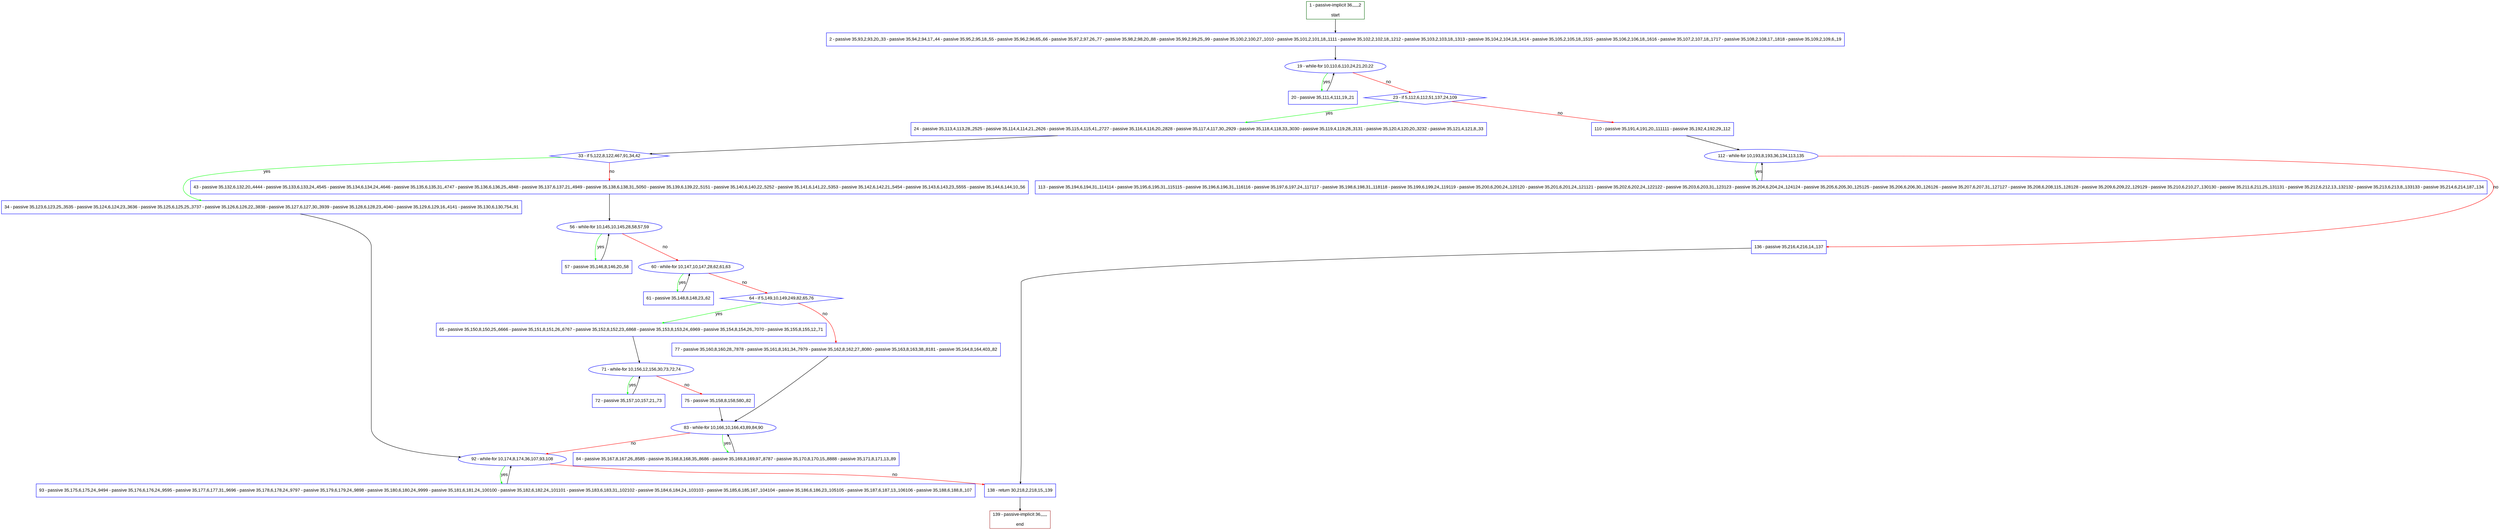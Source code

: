 digraph "" {
  graph [pack="true", label="", fontsize="12", packmode="clust", fontname="Arial", fillcolor="#FFFFCC", bgcolor="white", style="rounded,filled", compound="true"];
  node [node_initialized="no", label="", color="grey", fontsize="12", fillcolor="white", fontname="Arial", style="filled", shape="rectangle", compound="true", fixedsize="false"];
  edge [fontcolor="black", arrowhead="normal", arrowtail="none", arrowsize="0.5", ltail="", label="", color="black", fontsize="12", lhead="", fontname="Arial", dir="forward", compound="true"];
  __N1 [label="2 - passive 35,93,2,93,20,,33 - passive 35,94,2,94,17,,44 - passive 35,95,2,95,18,,55 - passive 35,96,2,96,65,,66 - passive 35,97,2,97,26,,77 - passive 35,98,2,98,20,,88 - passive 35,99,2,99,25,,99 - passive 35,100,2,100,27,,1010 - passive 35,101,2,101,18,,1111 - passive 35,102,2,102,18,,1212 - passive 35,103,2,103,18,,1313 - passive 35,104,2,104,18,,1414 - passive 35,105,2,105,18,,1515 - passive 35,106,2,106,18,,1616 - passive 35,107,2,107,18,,1717 - passive 35,108,2,108,17,,1818 - passive 35,109,2,109,6,,19", color="#0000ff", fillcolor="#ffffff", style="filled", shape="box"];
  __N2 [label="1 - passive-implicit 36,,,,,,2\n\nstart", color="#006400", fillcolor="#ffffff", style="filled", shape="box"];
  __N3 [label="19 - while-for 10,110,6,110,24,21,20,22", color="#0000ff", fillcolor="#ffffff", style="filled", shape="oval"];
  __N4 [label="20 - passive 35,111,4,111,19,,21", color="#0000ff", fillcolor="#ffffff", style="filled", shape="box"];
  __N5 [label="23 - if 5,112,6,112,51,137,24,109", color="#0000ff", fillcolor="#ffffff", style="filled", shape="diamond"];
  __N6 [label="24 - passive 35,113,4,113,28,,2525 - passive 35,114,4,114,21,,2626 - passive 35,115,4,115,41,,2727 - passive 35,116,4,116,20,,2828 - passive 35,117,4,117,30,,2929 - passive 35,118,4,118,33,,3030 - passive 35,119,4,119,28,,3131 - passive 35,120,4,120,20,,3232 - passive 35,121,4,121,8,,33", color="#0000ff", fillcolor="#ffffff", style="filled", shape="box"];
  __N7 [label="110 - passive 35,191,4,191,20,,111111 - passive 35,192,4,192,29,,112", color="#0000ff", fillcolor="#ffffff", style="filled", shape="box"];
  __N8 [label="33 - if 5,122,8,122,467,91,34,42", color="#0000ff", fillcolor="#ffffff", style="filled", shape="diamond"];
  __N9 [label="34 - passive 35,123,6,123,25,,3535 - passive 35,124,6,124,23,,3636 - passive 35,125,6,125,25,,3737 - passive 35,126,6,126,22,,3838 - passive 35,127,6,127,30,,3939 - passive 35,128,6,128,23,,4040 - passive 35,129,6,129,16,,4141 - passive 35,130,6,130,754,,91", color="#0000ff", fillcolor="#ffffff", style="filled", shape="box"];
  __N10 [label="43 - passive 35,132,6,132,20,,4444 - passive 35,133,6,133,24,,4545 - passive 35,134,6,134,24,,4646 - passive 35,135,6,135,31,,4747 - passive 35,136,6,136,25,,4848 - passive 35,137,6,137,21,,4949 - passive 35,138,6,138,31,,5050 - passive 35,139,6,139,22,,5151 - passive 35,140,6,140,22,,5252 - passive 35,141,6,141,22,,5353 - passive 35,142,6,142,21,,5454 - passive 35,143,6,143,23,,5555 - passive 35,144,6,144,10,,56", color="#0000ff", fillcolor="#ffffff", style="filled", shape="box"];
  __N11 [label="92 - while-for 10,174,8,174,36,107,93,108", color="#0000ff", fillcolor="#ffffff", style="filled", shape="oval"];
  __N12 [label="56 - while-for 10,145,10,145,28,58,57,59", color="#0000ff", fillcolor="#ffffff", style="filled", shape="oval"];
  __N13 [label="57 - passive 35,146,8,146,20,,58", color="#0000ff", fillcolor="#ffffff", style="filled", shape="box"];
  __N14 [label="60 - while-for 10,147,10,147,28,62,61,63", color="#0000ff", fillcolor="#ffffff", style="filled", shape="oval"];
  __N15 [label="61 - passive 35,148,8,148,23,,62", color="#0000ff", fillcolor="#ffffff", style="filled", shape="box"];
  __N16 [label="64 - if 5,149,10,149,249,82,65,76", color="#0000ff", fillcolor="#ffffff", style="filled", shape="diamond"];
  __N17 [label="65 - passive 35,150,8,150,25,,6666 - passive 35,151,8,151,26,,6767 - passive 35,152,8,152,23,,6868 - passive 35,153,8,153,24,,6969 - passive 35,154,8,154,26,,7070 - passive 35,155,8,155,12,,71", color="#0000ff", fillcolor="#ffffff", style="filled", shape="box"];
  __N18 [label="77 - passive 35,160,8,160,28,,7878 - passive 35,161,8,161,34,,7979 - passive 35,162,8,162,27,,8080 - passive 35,163,8,163,38,,8181 - passive 35,164,8,164,403,,82", color="#0000ff", fillcolor="#ffffff", style="filled", shape="box"];
  __N19 [label="71 - while-for 10,156,12,156,30,73,72,74", color="#0000ff", fillcolor="#ffffff", style="filled", shape="oval"];
  __N20 [label="72 - passive 35,157,10,157,21,,73", color="#0000ff", fillcolor="#ffffff", style="filled", shape="box"];
  __N21 [label="75 - passive 35,158,8,158,580,,82", color="#0000ff", fillcolor="#ffffff", style="filled", shape="box"];
  __N22 [label="83 - while-for 10,166,10,166,43,89,84,90", color="#0000ff", fillcolor="#ffffff", style="filled", shape="oval"];
  __N23 [label="84 - passive 35,167,8,167,26,,8585 - passive 35,168,8,168,35,,8686 - passive 35,169,8,169,97,,8787 - passive 35,170,8,170,15,,8888 - passive 35,171,8,171,13,,89", color="#0000ff", fillcolor="#ffffff", style="filled", shape="box"];
  __N24 [label="93 - passive 35,175,6,175,24,,9494 - passive 35,176,6,176,24,,9595 - passive 35,177,6,177,31,,9696 - passive 35,178,6,178,24,,9797 - passive 35,179,6,179,24,,9898 - passive 35,180,6,180,24,,9999 - passive 35,181,6,181,24,,100100 - passive 35,182,6,182,24,,101101 - passive 35,183,6,183,31,,102102 - passive 35,184,6,184,24,,103103 - passive 35,185,6,185,167,,104104 - passive 35,186,6,186,23,,105105 - passive 35,187,6,187,13,,106106 - passive 35,188,6,188,8,,107", color="#0000ff", fillcolor="#ffffff", style="filled", shape="box"];
  __N25 [label="138 - return 30,218,2,218,15,,139", color="#0000ff", fillcolor="#ffffff", style="filled", shape="box"];
  __N26 [label="112 - while-for 10,193,8,193,36,134,113,135", color="#0000ff", fillcolor="#ffffff", style="filled", shape="oval"];
  __N27 [label="113 - passive 35,194,6,194,31,,114114 - passive 35,195,6,195,31,,115115 - passive 35,196,6,196,31,,116116 - passive 35,197,6,197,24,,117117 - passive 35,198,6,198,31,,118118 - passive 35,199,6,199,24,,119119 - passive 35,200,6,200,24,,120120 - passive 35,201,6,201,24,,121121 - passive 35,202,6,202,24,,122122 - passive 35,203,6,203,31,,123123 - passive 35,204,6,204,24,,124124 - passive 35,205,6,205,30,,125125 - passive 35,206,6,206,30,,126126 - passive 35,207,6,207,31,,127127 - passive 35,208,6,208,115,,128128 - passive 35,209,6,209,22,,129129 - passive 35,210,6,210,27,,130130 - passive 35,211,6,211,25,,131131 - passive 35,212,6,212,13,,132132 - passive 35,213,6,213,8,,133133 - passive 35,214,6,214,187,,134", color="#0000ff", fillcolor="#ffffff", style="filled", shape="box"];
  __N28 [label="136 - passive 35,216,4,216,14,,137", color="#0000ff", fillcolor="#ffffff", style="filled", shape="box"];
  __N29 [label="139 - passive-implicit 36,,,,,,\n\nend", color="#a52a2a", fillcolor="#ffffff", style="filled", shape="box"];
  __N2 -> __N1 [arrowhead="normal", arrowtail="none", color="#000000", label="", dir="forward"];
  __N1 -> __N3 [arrowhead="normal", arrowtail="none", color="#000000", label="", dir="forward"];
  __N3 -> __N4 [arrowhead="normal", arrowtail="none", color="#00ff00", label="yes", dir="forward"];
  __N4 -> __N3 [arrowhead="normal", arrowtail="none", color="#000000", label="", dir="forward"];
  __N3 -> __N5 [arrowhead="normal", arrowtail="none", color="#ff0000", label="no", dir="forward"];
  __N5 -> __N6 [arrowhead="normal", arrowtail="none", color="#00ff00", label="yes", dir="forward"];
  __N5 -> __N7 [arrowhead="normal", arrowtail="none", color="#ff0000", label="no", dir="forward"];
  __N6 -> __N8 [arrowhead="normal", arrowtail="none", color="#000000", label="", dir="forward"];
  __N8 -> __N9 [arrowhead="normal", arrowtail="none", color="#00ff00", label="yes", dir="forward"];
  __N8 -> __N10 [arrowhead="normal", arrowtail="none", color="#ff0000", label="no", dir="forward"];
  __N9 -> __N11 [arrowhead="normal", arrowtail="none", color="#000000", label="", dir="forward"];
  __N10 -> __N12 [arrowhead="normal", arrowtail="none", color="#000000", label="", dir="forward"];
  __N12 -> __N13 [arrowhead="normal", arrowtail="none", color="#00ff00", label="yes", dir="forward"];
  __N13 -> __N12 [arrowhead="normal", arrowtail="none", color="#000000", label="", dir="forward"];
  __N12 -> __N14 [arrowhead="normal", arrowtail="none", color="#ff0000", label="no", dir="forward"];
  __N14 -> __N15 [arrowhead="normal", arrowtail="none", color="#00ff00", label="yes", dir="forward"];
  __N15 -> __N14 [arrowhead="normal", arrowtail="none", color="#000000", label="", dir="forward"];
  __N14 -> __N16 [arrowhead="normal", arrowtail="none", color="#ff0000", label="no", dir="forward"];
  __N16 -> __N17 [arrowhead="normal", arrowtail="none", color="#00ff00", label="yes", dir="forward"];
  __N16 -> __N18 [arrowhead="normal", arrowtail="none", color="#ff0000", label="no", dir="forward"];
  __N17 -> __N19 [arrowhead="normal", arrowtail="none", color="#000000", label="", dir="forward"];
  __N19 -> __N20 [arrowhead="normal", arrowtail="none", color="#00ff00", label="yes", dir="forward"];
  __N20 -> __N19 [arrowhead="normal", arrowtail="none", color="#000000", label="", dir="forward"];
  __N19 -> __N21 [arrowhead="normal", arrowtail="none", color="#ff0000", label="no", dir="forward"];
  __N21 -> __N22 [arrowhead="normal", arrowtail="none", color="#000000", label="", dir="forward"];
  __N18 -> __N22 [arrowhead="normal", arrowtail="none", color="#000000", label="", dir="forward"];
  __N22 -> __N23 [arrowhead="normal", arrowtail="none", color="#00ff00", label="yes", dir="forward"];
  __N23 -> __N22 [arrowhead="normal", arrowtail="none", color="#000000", label="", dir="forward"];
  __N22 -> __N11 [arrowhead="normal", arrowtail="none", color="#ff0000", label="no", dir="forward"];
  __N11 -> __N24 [arrowhead="normal", arrowtail="none", color="#00ff00", label="yes", dir="forward"];
  __N24 -> __N11 [arrowhead="normal", arrowtail="none", color="#000000", label="", dir="forward"];
  __N11 -> __N25 [arrowhead="normal", arrowtail="none", color="#ff0000", label="no", dir="forward"];
  __N7 -> __N26 [arrowhead="normal", arrowtail="none", color="#000000", label="", dir="forward"];
  __N26 -> __N27 [arrowhead="normal", arrowtail="none", color="#00ff00", label="yes", dir="forward"];
  __N27 -> __N26 [arrowhead="normal", arrowtail="none", color="#000000", label="", dir="forward"];
  __N26 -> __N28 [arrowhead="normal", arrowtail="none", color="#ff0000", label="no", dir="forward"];
  __N28 -> __N25 [arrowhead="normal", arrowtail="none", color="#000000", label="", dir="forward"];
  __N25 -> __N29 [arrowhead="normal", arrowtail="none", color="#000000", label="", dir="forward"];
}
